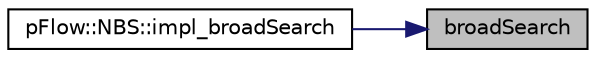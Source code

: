 digraph "broadSearch"
{
 // LATEX_PDF_SIZE
  edge [fontname="Helvetica",fontsize="10",labelfontname="Helvetica",labelfontsize="10"];
  node [fontname="Helvetica",fontsize="10",shape=record];
  rankdir="RL";
  Node1 [label="broadSearch",height=0.2,width=0.4,color="black", fillcolor="grey75", style="filled", fontcolor="black",tooltip=" "];
  Node1 -> Node2 [dir="back",color="midnightblue",fontsize="10",style="solid",fontname="Helvetica"];
  Node2 [label="pFlow::NBS::impl_broadSearch",height=0.2,width=0.4,color="black", fillcolor="white", style="filled",URL="$classpFlow_1_1NBS.html#a991bcfe3990b64bf342f26e48a5083a1",tooltip=" "];
}
